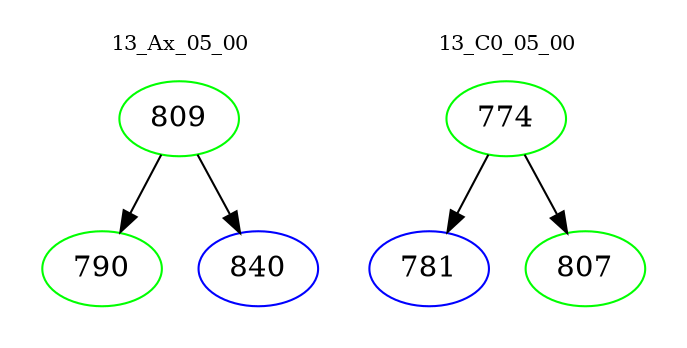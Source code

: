 digraph{
subgraph cluster_0 {
color = white
label = "13_Ax_05_00";
fontsize=10;
T0_809 [label="809", color="green"]
T0_809 -> T0_790 [color="black"]
T0_790 [label="790", color="green"]
T0_809 -> T0_840 [color="black"]
T0_840 [label="840", color="blue"]
}
subgraph cluster_1 {
color = white
label = "13_C0_05_00";
fontsize=10;
T1_774 [label="774", color="green"]
T1_774 -> T1_781 [color="black"]
T1_781 [label="781", color="blue"]
T1_774 -> T1_807 [color="black"]
T1_807 [label="807", color="green"]
}
}
